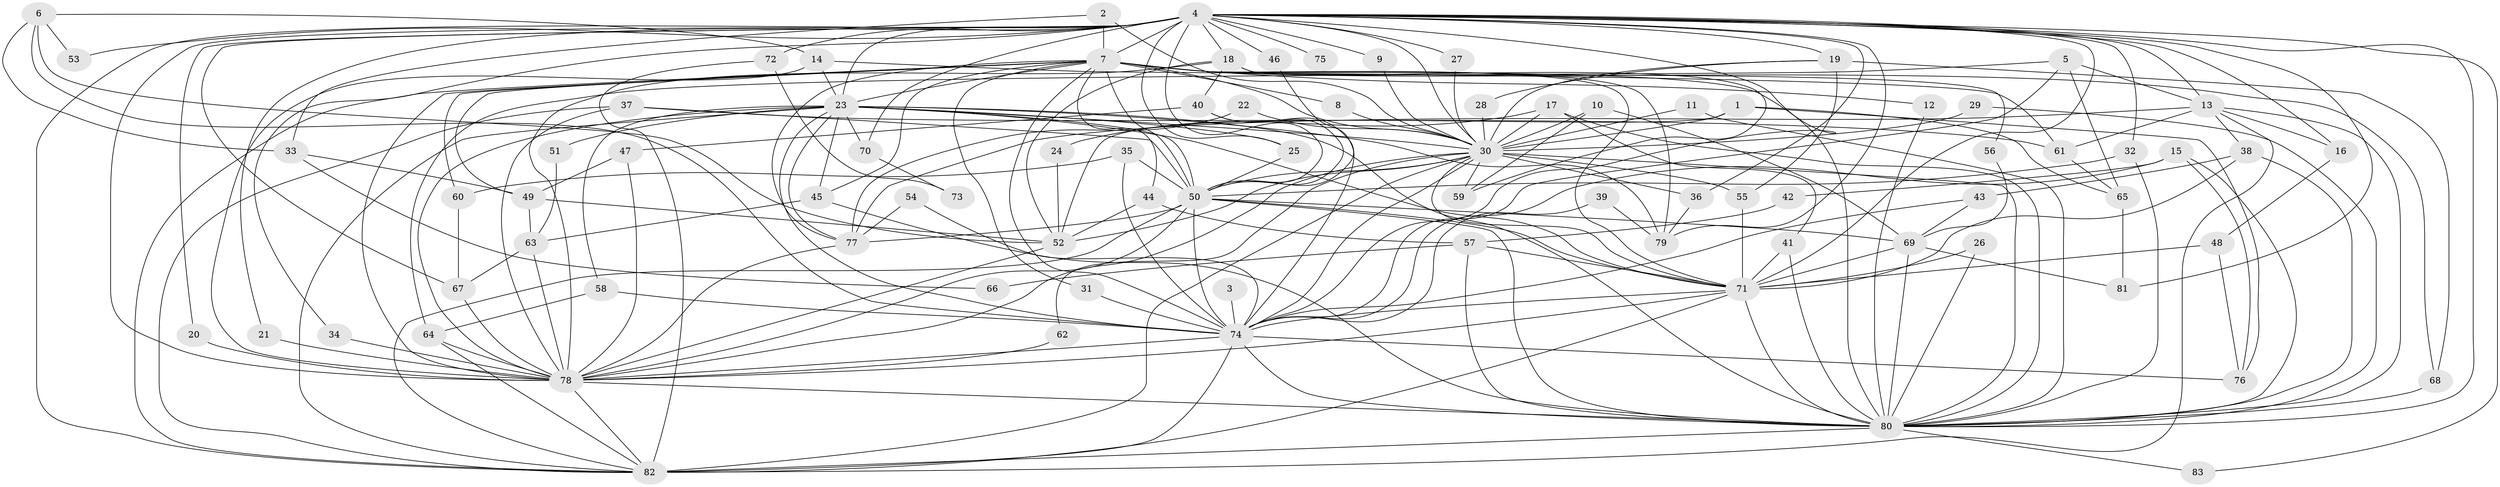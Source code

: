 // original degree distribution, {25: 0.014492753623188406, 30: 0.007246376811594203, 29: 0.007246376811594203, 19: 0.014492753623188406, 35: 0.007246376811594203, 24: 0.007246376811594203, 22: 0.007246376811594203, 14: 0.007246376811594203, 9: 0.007246376811594203, 4: 0.10869565217391304, 6: 0.021739130434782608, 5: 0.057971014492753624, 3: 0.18840579710144928, 2: 0.5362318840579711, 7: 0.007246376811594203}
// Generated by graph-tools (version 1.1) at 2025/36/03/04/25 23:36:35]
// undirected, 83 vertices, 222 edges
graph export_dot {
  node [color=gray90,style=filled];
  1;
  2;
  3;
  4;
  5;
  6;
  7;
  8;
  9;
  10;
  11;
  12;
  13;
  14;
  15;
  16;
  17;
  18;
  19;
  20;
  21;
  22;
  23;
  24;
  25;
  26;
  27;
  28;
  29;
  30;
  31;
  32;
  33;
  34;
  35;
  36;
  37;
  38;
  39;
  40;
  41;
  42;
  43;
  44;
  45;
  46;
  47;
  48;
  49;
  50;
  51;
  52;
  53;
  54;
  55;
  56;
  57;
  58;
  59;
  60;
  61;
  62;
  63;
  64;
  65;
  66;
  67;
  68;
  69;
  70;
  71;
  72;
  73;
  74;
  75;
  76;
  77;
  78;
  79;
  80;
  81;
  82;
  83;
  1 -- 30 [weight=1.0];
  1 -- 52 [weight=1.0];
  1 -- 65 [weight=1.0];
  1 -- 76 [weight=1.0];
  2 -- 7 [weight=1.0];
  2 -- 30 [weight=1.0];
  2 -- 33 [weight=1.0];
  3 -- 74 [weight=1.0];
  4 -- 7 [weight=1.0];
  4 -- 9 [weight=1.0];
  4 -- 13 [weight=1.0];
  4 -- 16 [weight=1.0];
  4 -- 18 [weight=1.0];
  4 -- 19 [weight=1.0];
  4 -- 20 [weight=1.0];
  4 -- 21 [weight=1.0];
  4 -- 23 [weight=1.0];
  4 -- 25 [weight=1.0];
  4 -- 27 [weight=1.0];
  4 -- 30 [weight=1.0];
  4 -- 32 [weight=1.0];
  4 -- 34 [weight=1.0];
  4 -- 36 [weight=1.0];
  4 -- 46 [weight=1.0];
  4 -- 50 [weight=2.0];
  4 -- 53 [weight=2.0];
  4 -- 67 [weight=1.0];
  4 -- 70 [weight=2.0];
  4 -- 71 [weight=1.0];
  4 -- 72 [weight=2.0];
  4 -- 74 [weight=1.0];
  4 -- 75 [weight=1.0];
  4 -- 78 [weight=1.0];
  4 -- 79 [weight=1.0];
  4 -- 80 [weight=1.0];
  4 -- 81 [weight=1.0];
  4 -- 82 [weight=1.0];
  4 -- 83 [weight=1.0];
  5 -- 13 [weight=1.0];
  5 -- 64 [weight=1.0];
  5 -- 65 [weight=1.0];
  5 -- 74 [weight=1.0];
  6 -- 14 [weight=1.0];
  6 -- 33 [weight=1.0];
  6 -- 52 [weight=1.0];
  6 -- 53 [weight=1.0];
  6 -- 74 [weight=1.0];
  7 -- 8 [weight=1.0];
  7 -- 12 [weight=2.0];
  7 -- 23 [weight=1.0];
  7 -- 30 [weight=3.0];
  7 -- 31 [weight=1.0];
  7 -- 44 [weight=1.0];
  7 -- 45 [weight=1.0];
  7 -- 49 [weight=1.0];
  7 -- 50 [weight=1.0];
  7 -- 60 [weight=1.0];
  7 -- 68 [weight=1.0];
  7 -- 71 [weight=2.0];
  7 -- 74 [weight=1.0];
  7 -- 77 [weight=1.0];
  7 -- 78 [weight=1.0];
  7 -- 79 [weight=1.0];
  7 -- 80 [weight=2.0];
  7 -- 82 [weight=1.0];
  8 -- 30 [weight=1.0];
  9 -- 30 [weight=1.0];
  10 -- 30 [weight=1.0];
  10 -- 59 [weight=1.0];
  10 -- 69 [weight=1.0];
  11 -- 30 [weight=1.0];
  11 -- 80 [weight=1.0];
  12 -- 80 [weight=1.0];
  13 -- 16 [weight=1.0];
  13 -- 38 [weight=1.0];
  13 -- 61 [weight=1.0];
  13 -- 77 [weight=1.0];
  13 -- 80 [weight=1.0];
  13 -- 82 [weight=1.0];
  14 -- 23 [weight=1.0];
  14 -- 61 [weight=1.0];
  14 -- 78 [weight=1.0];
  15 -- 42 [weight=1.0];
  15 -- 74 [weight=1.0];
  15 -- 76 [weight=1.0];
  15 -- 80 [weight=1.0];
  16 -- 48 [weight=1.0];
  17 -- 24 [weight=1.0];
  17 -- 30 [weight=1.0];
  17 -- 41 [weight=1.0];
  17 -- 80 [weight=2.0];
  18 -- 40 [weight=1.0];
  18 -- 52 [weight=1.0];
  18 -- 56 [weight=1.0];
  18 -- 59 [weight=1.0];
  18 -- 78 [weight=1.0];
  19 -- 28 [weight=1.0];
  19 -- 30 [weight=1.0];
  19 -- 55 [weight=1.0];
  19 -- 68 [weight=1.0];
  20 -- 78 [weight=1.0];
  21 -- 78 [weight=1.0];
  22 -- 30 [weight=1.0];
  22 -- 77 [weight=1.0];
  23 -- 25 [weight=1.0];
  23 -- 30 [weight=1.0];
  23 -- 45 [weight=1.0];
  23 -- 50 [weight=2.0];
  23 -- 51 [weight=1.0];
  23 -- 58 [weight=1.0];
  23 -- 70 [weight=1.0];
  23 -- 71 [weight=1.0];
  23 -- 74 [weight=2.0];
  23 -- 77 [weight=1.0];
  23 -- 78 [weight=1.0];
  23 -- 79 [weight=1.0];
  23 -- 80 [weight=1.0];
  23 -- 82 [weight=1.0];
  24 -- 52 [weight=1.0];
  25 -- 50 [weight=1.0];
  26 -- 71 [weight=2.0];
  26 -- 80 [weight=1.0];
  27 -- 30 [weight=1.0];
  28 -- 30 [weight=1.0];
  29 -- 30 [weight=1.0];
  29 -- 80 [weight=1.0];
  30 -- 36 [weight=1.0];
  30 -- 50 [weight=1.0];
  30 -- 52 [weight=2.0];
  30 -- 55 [weight=1.0];
  30 -- 59 [weight=1.0];
  30 -- 62 [weight=1.0];
  30 -- 71 [weight=1.0];
  30 -- 74 [weight=1.0];
  30 -- 78 [weight=1.0];
  30 -- 80 [weight=1.0];
  30 -- 82 [weight=1.0];
  31 -- 74 [weight=1.0];
  32 -- 50 [weight=1.0];
  32 -- 80 [weight=1.0];
  33 -- 49 [weight=1.0];
  33 -- 66 [weight=1.0];
  34 -- 78 [weight=1.0];
  35 -- 50 [weight=1.0];
  35 -- 60 [weight=1.0];
  35 -- 74 [weight=1.0];
  36 -- 79 [weight=1.0];
  37 -- 50 [weight=1.0];
  37 -- 61 [weight=1.0];
  37 -- 78 [weight=1.0];
  37 -- 82 [weight=1.0];
  38 -- 43 [weight=1.0];
  38 -- 71 [weight=1.0];
  38 -- 80 [weight=1.0];
  39 -- 74 [weight=1.0];
  39 -- 79 [weight=1.0];
  40 -- 47 [weight=1.0];
  40 -- 50 [weight=1.0];
  40 -- 74 [weight=1.0];
  41 -- 71 [weight=1.0];
  41 -- 80 [weight=1.0];
  42 -- 57 [weight=1.0];
  43 -- 69 [weight=1.0];
  43 -- 74 [weight=1.0];
  44 -- 52 [weight=1.0];
  44 -- 57 [weight=1.0];
  45 -- 63 [weight=1.0];
  45 -- 80 [weight=1.0];
  46 -- 50 [weight=1.0];
  47 -- 49 [weight=1.0];
  47 -- 78 [weight=1.0];
  48 -- 71 [weight=1.0];
  48 -- 76 [weight=1.0];
  49 -- 52 [weight=1.0];
  49 -- 63 [weight=1.0];
  50 -- 69 [weight=1.0];
  50 -- 71 [weight=1.0];
  50 -- 74 [weight=1.0];
  50 -- 77 [weight=1.0];
  50 -- 78 [weight=3.0];
  50 -- 80 [weight=2.0];
  50 -- 82 [weight=1.0];
  51 -- 63 [weight=1.0];
  52 -- 78 [weight=1.0];
  54 -- 74 [weight=1.0];
  54 -- 77 [weight=1.0];
  55 -- 71 [weight=1.0];
  56 -- 69 [weight=1.0];
  57 -- 66 [weight=1.0];
  57 -- 71 [weight=1.0];
  57 -- 80 [weight=1.0];
  58 -- 64 [weight=1.0];
  58 -- 74 [weight=1.0];
  60 -- 67 [weight=1.0];
  61 -- 65 [weight=1.0];
  62 -- 78 [weight=1.0];
  63 -- 67 [weight=1.0];
  63 -- 78 [weight=2.0];
  64 -- 78 [weight=1.0];
  64 -- 82 [weight=1.0];
  65 -- 81 [weight=1.0];
  67 -- 78 [weight=1.0];
  68 -- 80 [weight=2.0];
  69 -- 71 [weight=1.0];
  69 -- 80 [weight=1.0];
  69 -- 81 [weight=1.0];
  70 -- 73 [weight=1.0];
  71 -- 74 [weight=1.0];
  71 -- 78 [weight=1.0];
  71 -- 80 [weight=2.0];
  71 -- 82 [weight=1.0];
  72 -- 73 [weight=1.0];
  72 -- 82 [weight=1.0];
  74 -- 76 [weight=1.0];
  74 -- 78 [weight=1.0];
  74 -- 80 [weight=1.0];
  74 -- 82 [weight=1.0];
  77 -- 78 [weight=1.0];
  78 -- 80 [weight=1.0];
  78 -- 82 [weight=1.0];
  80 -- 82 [weight=2.0];
  80 -- 83 [weight=1.0];
}
